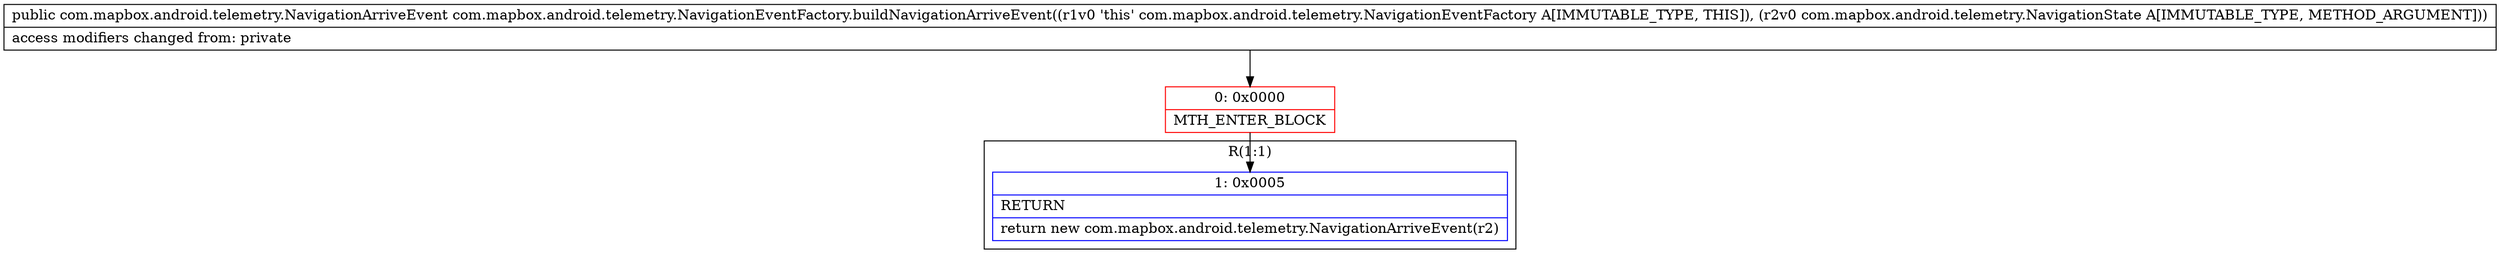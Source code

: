 digraph "CFG forcom.mapbox.android.telemetry.NavigationEventFactory.buildNavigationArriveEvent(Lcom\/mapbox\/android\/telemetry\/NavigationState;)Lcom\/mapbox\/android\/telemetry\/NavigationArriveEvent;" {
subgraph cluster_Region_1837544089 {
label = "R(1:1)";
node [shape=record,color=blue];
Node_1 [shape=record,label="{1\:\ 0x0005|RETURN\l|return new com.mapbox.android.telemetry.NavigationArriveEvent(r2)\l}"];
}
Node_0 [shape=record,color=red,label="{0\:\ 0x0000|MTH_ENTER_BLOCK\l}"];
MethodNode[shape=record,label="{public com.mapbox.android.telemetry.NavigationArriveEvent com.mapbox.android.telemetry.NavigationEventFactory.buildNavigationArriveEvent((r1v0 'this' com.mapbox.android.telemetry.NavigationEventFactory A[IMMUTABLE_TYPE, THIS]), (r2v0 com.mapbox.android.telemetry.NavigationState A[IMMUTABLE_TYPE, METHOD_ARGUMENT]))  | access modifiers changed from: private\l}"];
MethodNode -> Node_0;
Node_0 -> Node_1;
}

